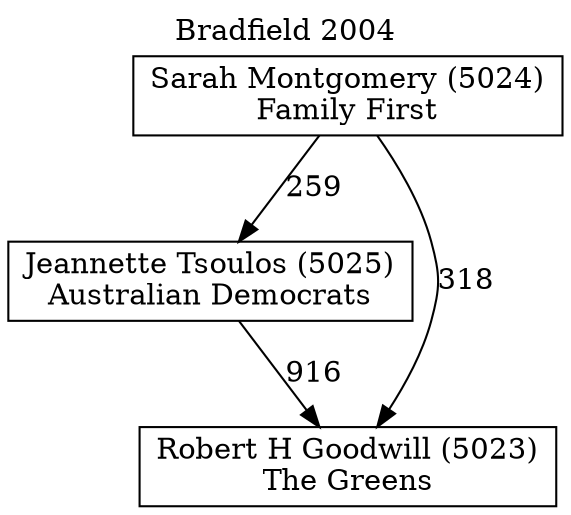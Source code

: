 // House preference flow
digraph "Robert H Goodwill (5023)_Bradfield_2004" {
	graph [label="Bradfield 2004" labelloc=t mclimit=10]
	node [shape=box]
	"Jeannette Tsoulos (5025)" [label="Jeannette Tsoulos (5025)
Australian Democrats"]
	"Robert H Goodwill (5023)" [label="Robert H Goodwill (5023)
The Greens"]
	"Sarah Montgomery (5024)" [label="Sarah Montgomery (5024)
Family First"]
	"Jeannette Tsoulos (5025)" -> "Robert H Goodwill (5023)" [label=916]
	"Sarah Montgomery (5024)" -> "Jeannette Tsoulos (5025)" [label=259]
	"Sarah Montgomery (5024)" -> "Robert H Goodwill (5023)" [label=318]
}
